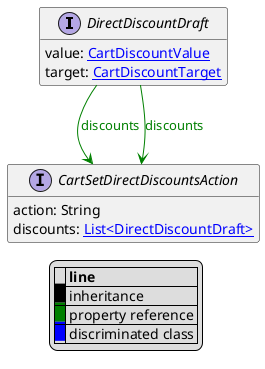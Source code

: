 @startuml

hide empty fields
hide empty methods
legend
|= |= line |
|<back:black>   </back>| inheritance |
|<back:green>   </back>| property reference |
|<back:blue>   </back>| discriminated class |
endlegend
interface DirectDiscountDraft [[DirectDiscountDraft.svg]]  {
    value: [[CartDiscountValue.svg CartDiscountValue]]
    target: [[CartDiscountTarget.svg CartDiscountTarget]]
}



interface CartSetDirectDiscountsAction [[CartSetDirectDiscountsAction.svg]]  {
    action: String
    discounts: [[DirectDiscountDraft.svg List<DirectDiscountDraft>]]
}

DirectDiscountDraft --> CartSetDirectDiscountsAction #green;text:green : "discounts"
DirectDiscountDraft --> CartSetDirectDiscountsAction #green;text:green : "discounts"
@enduml
